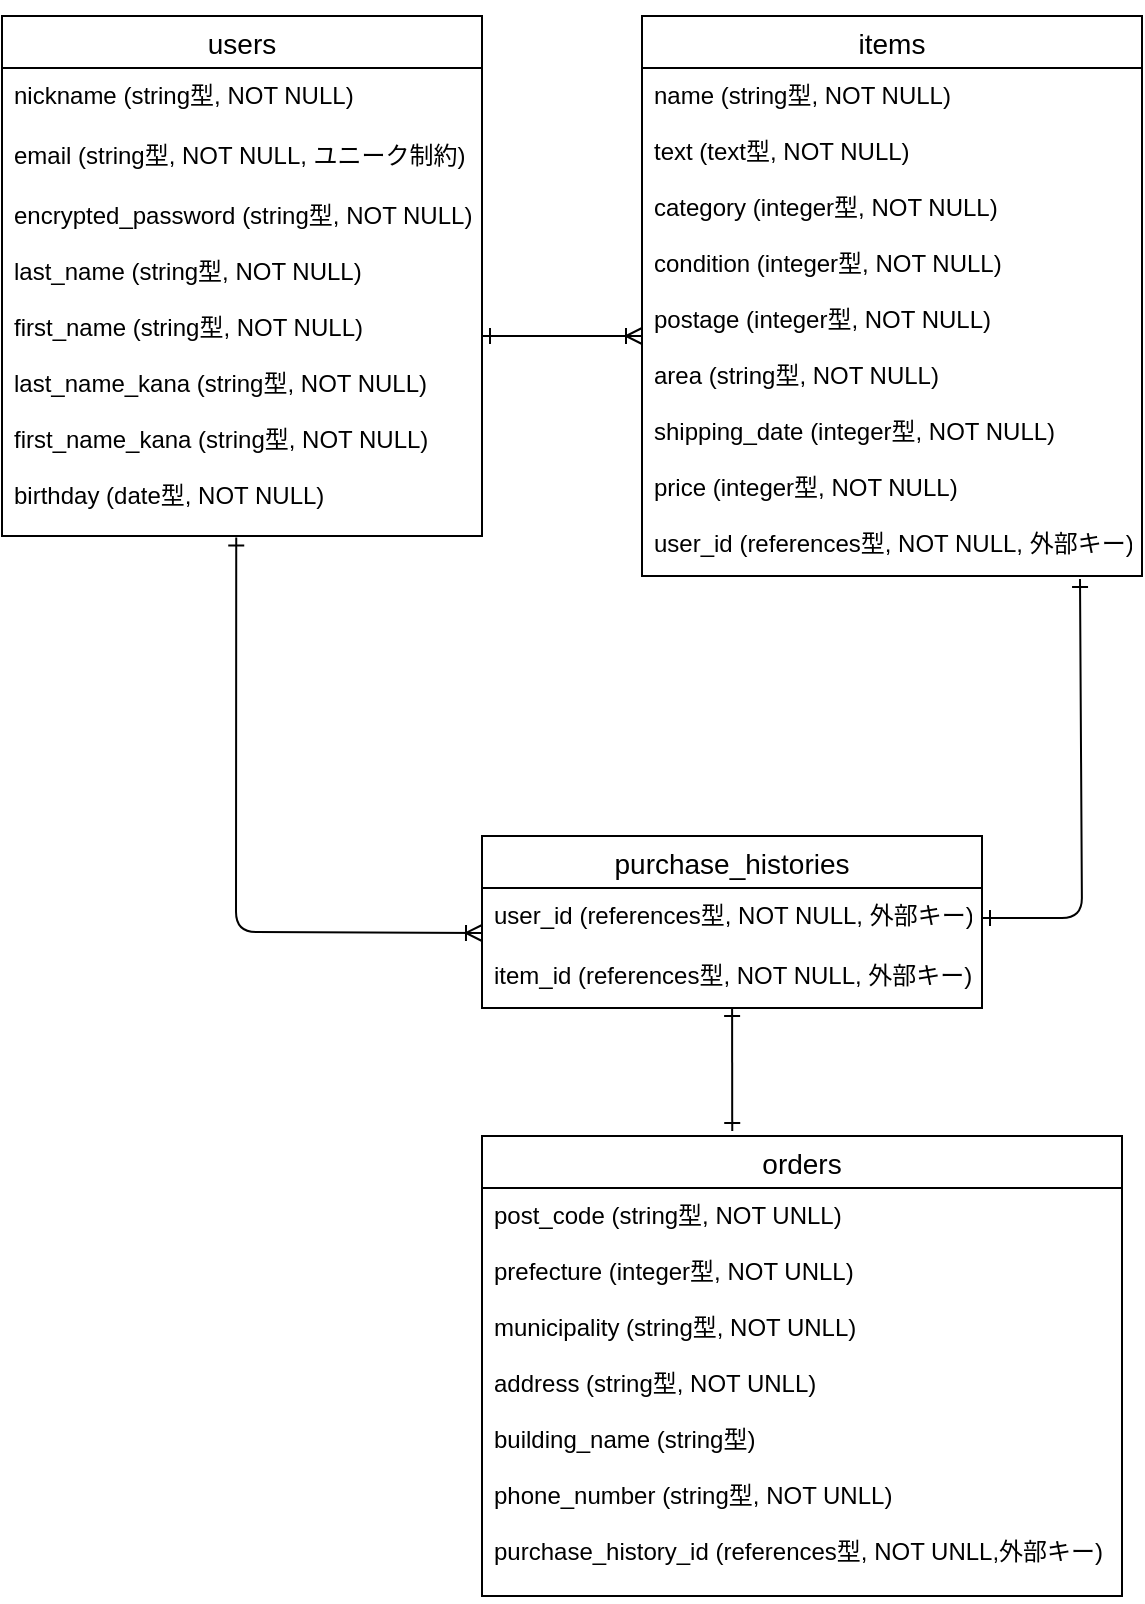 <mxfile>
    <diagram id="5diszlx-WnQ3ormOj1jL" name="ページ1">
        <mxGraphModel dx="600" dy="777" grid="1" gridSize="10" guides="1" tooltips="1" connect="1" arrows="1" fold="1" page="1" pageScale="1" pageWidth="827" pageHeight="1169" math="0" shadow="0">
            <root>
                <mxCell id="0"/>
                <mxCell id="1" parent="0"/>
                <mxCell id="23" style="edgeStyle=none;html=1;startArrow=ERone;startFill=0;endArrow=ERoneToMany;endFill=0;entryX=0;entryY=0.75;entryDx=0;entryDy=0;exitX=0.488;exitY=1.004;exitDx=0;exitDy=0;exitPerimeter=0;entryPerimeter=0;" edge="1" parent="1" source="5" target="12">
                    <mxGeometry relative="1" as="geometry">
                        <mxPoint x="120" y="620" as="targetPoint"/>
                        <Array as="points">
                            <mxPoint x="157" y="618"/>
                        </Array>
                    </mxGeometry>
                </mxCell>
                <mxCell id="2" value="users" style="swimlane;fontStyle=0;childLayout=stackLayout;horizontal=1;startSize=26;horizontalStack=0;resizeParent=1;resizeParentMax=0;resizeLast=0;collapsible=1;marginBottom=0;align=center;fontSize=14;" vertex="1" parent="1">
                    <mxGeometry x="40" y="160" width="240" height="260" as="geometry"/>
                </mxCell>
                <mxCell id="3" value="nickname (string型, NOT NULL)&#10;" style="text;strokeColor=none;fillColor=none;spacingLeft=4;spacingRight=4;overflow=hidden;rotatable=0;points=[[0,0.5],[1,0.5]];portConstraint=eastwest;fontSize=12;" vertex="1" parent="2">
                    <mxGeometry y="26" width="240" height="30" as="geometry"/>
                </mxCell>
                <mxCell id="4" value="email (string型, NOT NULL, ユニーク制約)" style="text;strokeColor=none;fillColor=none;spacingLeft=4;spacingRight=4;overflow=hidden;rotatable=0;points=[[0,0.5],[1,0.5]];portConstraint=eastwest;fontSize=12;" vertex="1" parent="2">
                    <mxGeometry y="56" width="240" height="30" as="geometry"/>
                </mxCell>
                <mxCell id="5" value="encrypted_password (string型, NOT NULL)&#10;&#10;last_name (string型, NOT NULL)&#10;&#10;first_name (string型, NOT NULL)&#10;&#10;last_name_kana (string型, NOT NULL)&#10;&#10;first_name_kana (string型, NOT NULL)&#10;&#10;birthday (date型, NOT NULL)" style="text;strokeColor=none;fillColor=none;spacingLeft=4;spacingRight=4;overflow=hidden;rotatable=0;points=[[0,0.5],[1,0.5]];portConstraint=eastwest;fontSize=12;" vertex="1" parent="2">
                    <mxGeometry y="86" width="240" height="174" as="geometry"/>
                </mxCell>
                <mxCell id="24" style="edgeStyle=none;html=1;entryX=1;entryY=0.5;entryDx=0;entryDy=0;startArrow=ERone;startFill=0;endArrow=ERone;endFill=0;exitX=0.876;exitY=1.006;exitDx=0;exitDy=0;exitPerimeter=0;" edge="1" parent="1" source="8" target="12">
                    <mxGeometry relative="1" as="geometry">
                        <mxPoint x="580" y="450" as="sourcePoint"/>
                        <Array as="points">
                            <mxPoint x="580" y="611"/>
                        </Array>
                    </mxGeometry>
                </mxCell>
                <mxCell id="6" value="items" style="swimlane;fontStyle=0;childLayout=stackLayout;horizontal=1;startSize=26;horizontalStack=0;resizeParent=1;resizeParentMax=0;resizeLast=0;collapsible=1;marginBottom=0;align=center;fontSize=14;" vertex="1" parent="1">
                    <mxGeometry x="360" y="160" width="250" height="280" as="geometry"/>
                </mxCell>
                <mxCell id="8" value="name (string型, NOT NULL)&#10;&#10;text (text型, NOT NULL)&#10;&#10;category (integer型, NOT NULL)&#10;&#10;condition (integer型, NOT NULL)&#10;&#10;postage (integer型, NOT NULL)&#10;&#10;area (string型, NOT NULL)&#10;&#10;shipping_date (integer型, NOT NULL)&#10;&#10;price (integer型, NOT NULL)&#10;&#10;user_id (references型, NOT NULL, 外部キー)" style="text;strokeColor=none;fillColor=none;spacingLeft=4;spacingRight=4;overflow=hidden;rotatable=0;points=[[0,0.5],[1,0.5]];portConstraint=eastwest;fontSize=12;" vertex="1" parent="6">
                    <mxGeometry y="26" width="250" height="254" as="geometry"/>
                </mxCell>
                <mxCell id="10" style="edgeStyle=none;html=1;" edge="1" parent="1" source="2">
                    <mxGeometry relative="1" as="geometry">
                        <mxPoint x="220" y="160" as="targetPoint"/>
                    </mxGeometry>
                </mxCell>
                <mxCell id="25" style="edgeStyle=none;html=1;startArrow=ERone;startFill=0;endArrow=ERone;endFill=0;entryX=0.391;entryY=-0.011;entryDx=0;entryDy=0;entryPerimeter=0;" edge="1" parent="1" source="11" target="15">
                    <mxGeometry relative="1" as="geometry">
                        <mxPoint x="405" y="710" as="targetPoint"/>
                    </mxGeometry>
                </mxCell>
                <mxCell id="11" value="purchase_histories" style="swimlane;fontStyle=0;childLayout=stackLayout;horizontal=1;startSize=26;horizontalStack=0;resizeParent=1;resizeParentMax=0;resizeLast=0;collapsible=1;marginBottom=0;align=center;fontSize=14;" vertex="1" parent="1">
                    <mxGeometry x="280" y="570" width="250" height="86" as="geometry"/>
                </mxCell>
                <mxCell id="12" value="user_id (references型, NOT NULL, 外部キー)" style="text;strokeColor=none;fillColor=none;spacingLeft=4;spacingRight=4;overflow=hidden;rotatable=0;points=[[0,0.5],[1,0.5]];portConstraint=eastwest;fontSize=12;" vertex="1" parent="11">
                    <mxGeometry y="26" width="250" height="30" as="geometry"/>
                </mxCell>
                <mxCell id="13" value="item_id (references型, NOT NULL, 外部キー)" style="text;strokeColor=none;fillColor=none;spacingLeft=4;spacingRight=4;overflow=hidden;rotatable=0;points=[[0,0.5],[1,0.5]];portConstraint=eastwest;fontSize=12;" vertex="1" parent="11">
                    <mxGeometry y="56" width="250" height="30" as="geometry"/>
                </mxCell>
                <mxCell id="15" value="orders" style="swimlane;fontStyle=0;childLayout=stackLayout;horizontal=1;startSize=26;horizontalStack=0;resizeParent=1;resizeParentMax=0;resizeLast=0;collapsible=1;marginBottom=0;align=center;fontSize=14;" vertex="1" parent="1">
                    <mxGeometry x="280" y="720" width="320" height="230" as="geometry"/>
                </mxCell>
                <mxCell id="17" value="post_code (string型, NOT UNLL)&#10;&#10;prefecture (integer型, NOT UNLL)&#10;&#10;municipality (string型, NOT UNLL)&#10;&#10;address (string型, NOT UNLL)&#10;&#10;building_name (string型)&#10;&#10;phone_number (string型, NOT UNLL)&#10;&#10;purchase_history_id (references型, NOT UNLL,外部キー)&#10;" style="text;strokeColor=none;fillColor=none;spacingLeft=4;spacingRight=4;overflow=hidden;rotatable=0;points=[[0,0.5],[1,0.5]];portConstraint=eastwest;fontSize=12;" vertex="1" parent="15">
                    <mxGeometry y="26" width="320" height="204" as="geometry"/>
                </mxCell>
                <mxCell id="21" style="edgeStyle=none;html=1;" edge="1" parent="1" source="8">
                    <mxGeometry relative="1" as="geometry">
                        <mxPoint x="360" y="340" as="targetPoint"/>
                    </mxGeometry>
                </mxCell>
                <mxCell id="22" style="edgeStyle=none;html=1;horizontal=1;endArrow=ERoneToMany;endFill=0;startArrow=ERone;startFill=0;" edge="1" parent="1">
                    <mxGeometry relative="1" as="geometry">
                        <mxPoint x="280" y="320" as="sourcePoint"/>
                        <mxPoint x="360" y="320" as="targetPoint"/>
                        <Array as="points"/>
                    </mxGeometry>
                </mxCell>
            </root>
        </mxGraphModel>
    </diagram>
</mxfile>